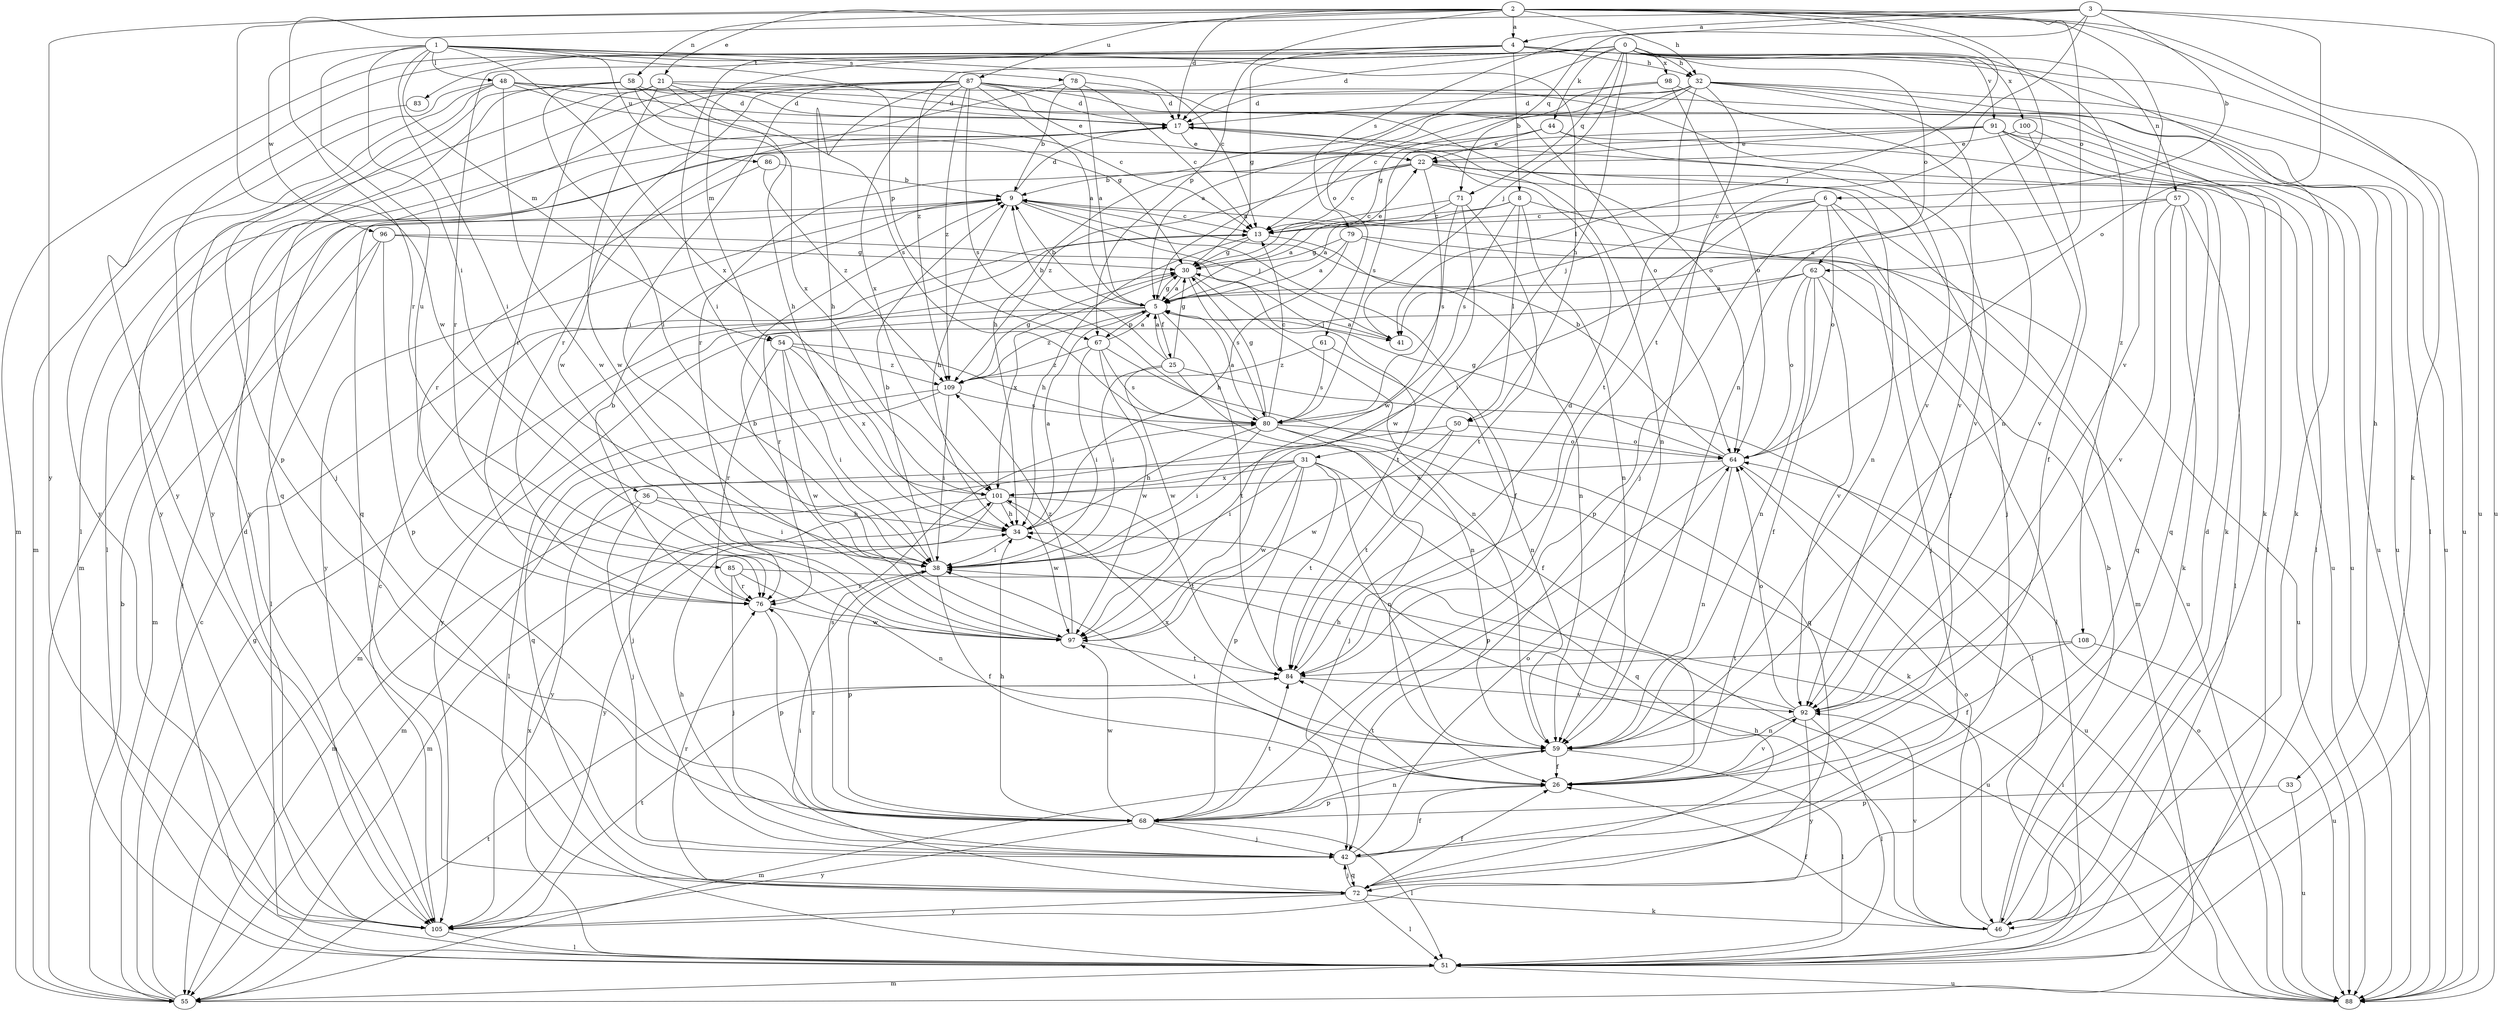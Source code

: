 strict digraph  {
0;
1;
2;
3;
4;
5;
6;
8;
9;
13;
17;
21;
22;
25;
26;
30;
31;
32;
33;
34;
36;
38;
41;
42;
44;
46;
48;
50;
51;
54;
55;
57;
58;
59;
61;
62;
64;
67;
68;
71;
72;
76;
78;
79;
80;
83;
84;
85;
86;
87;
88;
91;
92;
96;
97;
98;
100;
101;
105;
108;
109;
0 -> 17  [label=d];
0 -> 31  [label=h];
0 -> 32  [label=h];
0 -> 41  [label=j];
0 -> 44  [label=k];
0 -> 54  [label=m];
0 -> 57  [label=n];
0 -> 61  [label=o];
0 -> 62  [label=o];
0 -> 71  [label=q];
0 -> 76  [label=r];
0 -> 83  [label=t];
0 -> 91  [label=v];
0 -> 98  [label=x];
0 -> 100  [label=x];
0 -> 105  [label=y];
0 -> 108  [label=z];
1 -> 13  [label=c];
1 -> 36  [label=i];
1 -> 38  [label=i];
1 -> 48  [label=l];
1 -> 50  [label=l];
1 -> 54  [label=m];
1 -> 67  [label=p];
1 -> 78  [label=s];
1 -> 85  [label=u];
1 -> 86  [label=u];
1 -> 96  [label=w];
1 -> 101  [label=x];
2 -> 4  [label=a];
2 -> 17  [label=d];
2 -> 21  [label=e];
2 -> 32  [label=h];
2 -> 41  [label=j];
2 -> 46  [label=k];
2 -> 58  [label=n];
2 -> 59  [label=n];
2 -> 62  [label=o];
2 -> 67  [label=p];
2 -> 87  [label=u];
2 -> 88  [label=u];
2 -> 92  [label=v];
2 -> 97  [label=w];
2 -> 105  [label=y];
3 -> 4  [label=a];
3 -> 6  [label=b];
3 -> 64  [label=o];
3 -> 71  [label=q];
3 -> 76  [label=r];
3 -> 79  [label=s];
3 -> 84  [label=t];
3 -> 88  [label=u];
4 -> 8  [label=b];
4 -> 30  [label=g];
4 -> 32  [label=h];
4 -> 33  [label=h];
4 -> 38  [label=i];
4 -> 55  [label=m];
4 -> 88  [label=u];
4 -> 109  [label=z];
5 -> 9  [label=b];
5 -> 25  [label=f];
5 -> 30  [label=g];
5 -> 41  [label=j];
5 -> 55  [label=m];
5 -> 67  [label=p];
5 -> 84  [label=t];
5 -> 105  [label=y];
5 -> 109  [label=z];
6 -> 13  [label=c];
6 -> 26  [label=f];
6 -> 38  [label=i];
6 -> 41  [label=j];
6 -> 55  [label=m];
6 -> 64  [label=o];
6 -> 68  [label=p];
8 -> 5  [label=a];
8 -> 13  [label=c];
8 -> 50  [label=l];
8 -> 59  [label=n];
8 -> 80  [label=s];
8 -> 88  [label=u];
9 -> 13  [label=c];
9 -> 17  [label=d];
9 -> 26  [label=f];
9 -> 34  [label=h];
9 -> 41  [label=j];
9 -> 51  [label=l];
9 -> 105  [label=y];
13 -> 30  [label=g];
13 -> 34  [label=h];
13 -> 59  [label=n];
17 -> 22  [label=e];
17 -> 51  [label=l];
17 -> 59  [label=n];
17 -> 72  [label=q];
21 -> 17  [label=d];
21 -> 34  [label=h];
21 -> 51  [label=l];
21 -> 64  [label=o];
21 -> 76  [label=r];
21 -> 80  [label=s];
21 -> 97  [label=w];
22 -> 9  [label=b];
22 -> 13  [label=c];
22 -> 42  [label=j];
22 -> 59  [label=n];
22 -> 72  [label=q];
22 -> 97  [label=w];
22 -> 109  [label=z];
25 -> 5  [label=a];
25 -> 9  [label=b];
25 -> 30  [label=g];
25 -> 38  [label=i];
25 -> 51  [label=l];
25 -> 59  [label=n];
25 -> 97  [label=w];
26 -> 38  [label=i];
26 -> 68  [label=p];
26 -> 84  [label=t];
26 -> 92  [label=v];
30 -> 5  [label=a];
30 -> 22  [label=e];
30 -> 59  [label=n];
30 -> 80  [label=s];
30 -> 101  [label=x];
31 -> 38  [label=i];
31 -> 55  [label=m];
31 -> 59  [label=n];
31 -> 68  [label=p];
31 -> 72  [label=q];
31 -> 84  [label=t];
31 -> 97  [label=w];
31 -> 101  [label=x];
31 -> 105  [label=y];
32 -> 5  [label=a];
32 -> 13  [label=c];
32 -> 17  [label=d];
32 -> 30  [label=g];
32 -> 42  [label=j];
32 -> 46  [label=k];
32 -> 51  [label=l];
32 -> 84  [label=t];
32 -> 88  [label=u];
32 -> 92  [label=v];
33 -> 68  [label=p];
33 -> 88  [label=u];
34 -> 5  [label=a];
34 -> 38  [label=i];
36 -> 34  [label=h];
36 -> 38  [label=i];
36 -> 42  [label=j];
36 -> 55  [label=m];
38 -> 9  [label=b];
38 -> 26  [label=f];
38 -> 68  [label=p];
38 -> 76  [label=r];
41 -> 5  [label=a];
42 -> 26  [label=f];
42 -> 34  [label=h];
42 -> 64  [label=o];
42 -> 72  [label=q];
44 -> 5  [label=a];
44 -> 22  [label=e];
44 -> 80  [label=s];
44 -> 88  [label=u];
44 -> 92  [label=v];
46 -> 9  [label=b];
46 -> 17  [label=d];
46 -> 26  [label=f];
46 -> 34  [label=h];
46 -> 64  [label=o];
46 -> 92  [label=v];
48 -> 13  [label=c];
48 -> 17  [label=d];
48 -> 46  [label=k];
48 -> 55  [label=m];
48 -> 68  [label=p];
48 -> 88  [label=u];
48 -> 97  [label=w];
48 -> 105  [label=y];
50 -> 42  [label=j];
50 -> 64  [label=o];
50 -> 84  [label=t];
50 -> 97  [label=w];
51 -> 55  [label=m];
51 -> 88  [label=u];
51 -> 101  [label=x];
54 -> 26  [label=f];
54 -> 38  [label=i];
54 -> 76  [label=r];
54 -> 97  [label=w];
54 -> 101  [label=x];
54 -> 109  [label=z];
55 -> 9  [label=b];
55 -> 13  [label=c];
55 -> 30  [label=g];
55 -> 84  [label=t];
57 -> 5  [label=a];
57 -> 13  [label=c];
57 -> 46  [label=k];
57 -> 51  [label=l];
57 -> 72  [label=q];
57 -> 92  [label=v];
58 -> 17  [label=d];
58 -> 30  [label=g];
58 -> 38  [label=i];
58 -> 42  [label=j];
58 -> 101  [label=x];
58 -> 105  [label=y];
59 -> 26  [label=f];
59 -> 51  [label=l];
59 -> 55  [label=m];
59 -> 101  [label=x];
61 -> 59  [label=n];
61 -> 80  [label=s];
61 -> 109  [label=z];
62 -> 5  [label=a];
62 -> 26  [label=f];
62 -> 51  [label=l];
62 -> 59  [label=n];
62 -> 64  [label=o];
62 -> 76  [label=r];
62 -> 92  [label=v];
64 -> 9  [label=b];
64 -> 30  [label=g];
64 -> 59  [label=n];
64 -> 68  [label=p];
64 -> 88  [label=u];
64 -> 101  [label=x];
67 -> 5  [label=a];
67 -> 38  [label=i];
67 -> 72  [label=q];
67 -> 80  [label=s];
67 -> 97  [label=w];
67 -> 109  [label=z];
68 -> 34  [label=h];
68 -> 42  [label=j];
68 -> 51  [label=l];
68 -> 59  [label=n];
68 -> 76  [label=r];
68 -> 80  [label=s];
68 -> 84  [label=t];
68 -> 97  [label=w];
68 -> 105  [label=y];
71 -> 5  [label=a];
71 -> 13  [label=c];
71 -> 80  [label=s];
71 -> 84  [label=t];
71 -> 97  [label=w];
72 -> 26  [label=f];
72 -> 38  [label=i];
72 -> 42  [label=j];
72 -> 46  [label=k];
72 -> 51  [label=l];
72 -> 76  [label=r];
72 -> 105  [label=y];
76 -> 9  [label=b];
76 -> 68  [label=p];
76 -> 97  [label=w];
78 -> 5  [label=a];
78 -> 9  [label=b];
78 -> 13  [label=c];
78 -> 17  [label=d];
78 -> 76  [label=r];
79 -> 5  [label=a];
79 -> 30  [label=g];
79 -> 34  [label=h];
79 -> 42  [label=j];
79 -> 88  [label=u];
80 -> 5  [label=a];
80 -> 13  [label=c];
80 -> 30  [label=g];
80 -> 34  [label=h];
80 -> 38  [label=i];
80 -> 42  [label=j];
80 -> 46  [label=k];
80 -> 64  [label=o];
83 -> 105  [label=y];
84 -> 17  [label=d];
84 -> 92  [label=v];
85 -> 42  [label=j];
85 -> 59  [label=n];
85 -> 76  [label=r];
85 -> 88  [label=u];
86 -> 9  [label=b];
86 -> 76  [label=r];
86 -> 109  [label=z];
87 -> 5  [label=a];
87 -> 17  [label=d];
87 -> 22  [label=e];
87 -> 34  [label=h];
87 -> 38  [label=i];
87 -> 64  [label=o];
87 -> 72  [label=q];
87 -> 80  [label=s];
87 -> 88  [label=u];
87 -> 92  [label=v];
87 -> 97  [label=w];
87 -> 101  [label=x];
87 -> 105  [label=y];
87 -> 109  [label=z];
88 -> 38  [label=i];
88 -> 64  [label=o];
91 -> 22  [label=e];
91 -> 34  [label=h];
91 -> 46  [label=k];
91 -> 51  [label=l];
91 -> 55  [label=m];
91 -> 88  [label=u];
91 -> 92  [label=v];
92 -> 34  [label=h];
92 -> 51  [label=l];
92 -> 59  [label=n];
92 -> 64  [label=o];
92 -> 105  [label=y];
96 -> 30  [label=g];
96 -> 51  [label=l];
96 -> 55  [label=m];
96 -> 68  [label=p];
96 -> 84  [label=t];
97 -> 9  [label=b];
97 -> 84  [label=t];
97 -> 109  [label=z];
98 -> 17  [label=d];
98 -> 59  [label=n];
98 -> 64  [label=o];
98 -> 76  [label=r];
100 -> 22  [label=e];
100 -> 26  [label=f];
100 -> 51  [label=l];
101 -> 34  [label=h];
101 -> 55  [label=m];
101 -> 84  [label=t];
101 -> 97  [label=w];
101 -> 105  [label=y];
105 -> 13  [label=c];
105 -> 17  [label=d];
105 -> 51  [label=l];
105 -> 84  [label=t];
108 -> 26  [label=f];
108 -> 84  [label=t];
108 -> 88  [label=u];
109 -> 30  [label=g];
109 -> 38  [label=i];
109 -> 51  [label=l];
109 -> 72  [label=q];
109 -> 80  [label=s];
}
